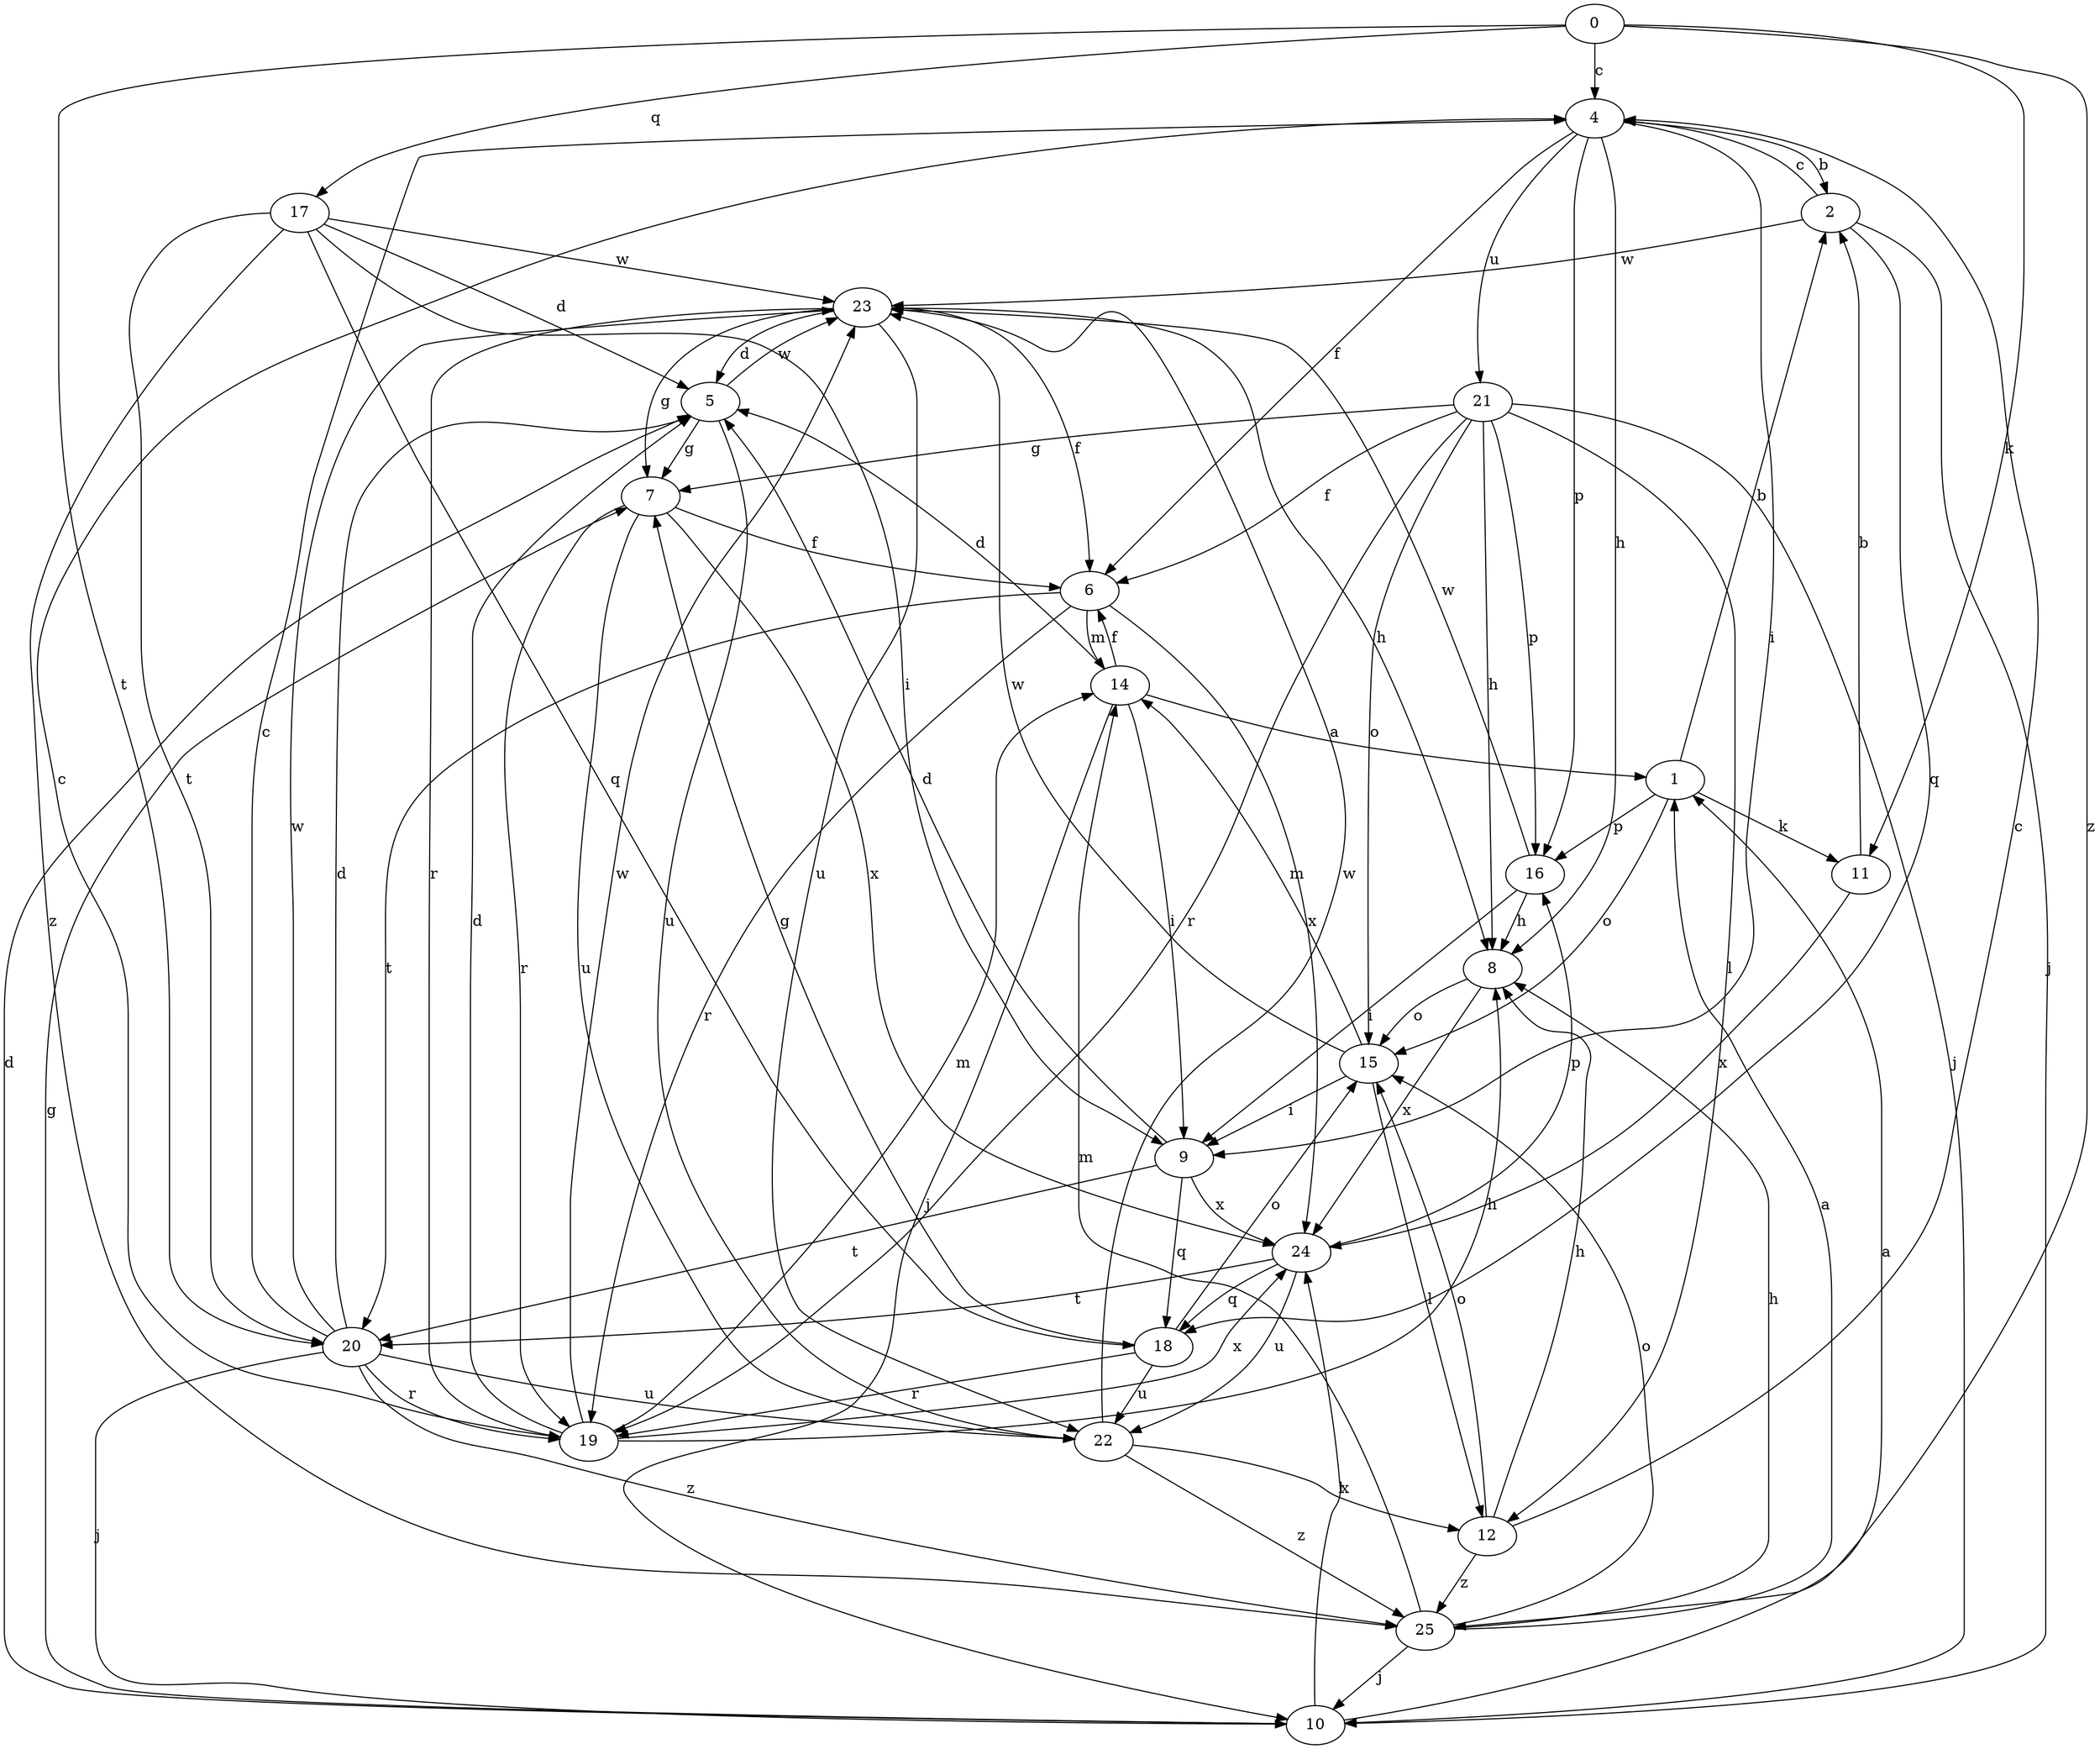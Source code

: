 strict digraph  {
0;
1;
2;
4;
5;
6;
7;
8;
9;
10;
11;
12;
14;
15;
16;
17;
18;
19;
20;
21;
22;
23;
24;
25;
0 -> 4  [label=c];
0 -> 11  [label=k];
0 -> 17  [label=q];
0 -> 20  [label=t];
0 -> 25  [label=z];
1 -> 2  [label=b];
1 -> 11  [label=k];
1 -> 15  [label=o];
1 -> 16  [label=p];
2 -> 4  [label=c];
2 -> 10  [label=j];
2 -> 18  [label=q];
2 -> 23  [label=w];
4 -> 2  [label=b];
4 -> 6  [label=f];
4 -> 8  [label=h];
4 -> 9  [label=i];
4 -> 16  [label=p];
4 -> 21  [label=u];
5 -> 7  [label=g];
5 -> 22  [label=u];
5 -> 23  [label=w];
6 -> 14  [label=m];
6 -> 19  [label=r];
6 -> 20  [label=t];
6 -> 24  [label=x];
7 -> 6  [label=f];
7 -> 19  [label=r];
7 -> 22  [label=u];
7 -> 24  [label=x];
8 -> 15  [label=o];
8 -> 24  [label=x];
9 -> 5  [label=d];
9 -> 18  [label=q];
9 -> 20  [label=t];
9 -> 24  [label=x];
10 -> 1  [label=a];
10 -> 5  [label=d];
10 -> 7  [label=g];
10 -> 24  [label=x];
11 -> 2  [label=b];
11 -> 24  [label=x];
12 -> 4  [label=c];
12 -> 8  [label=h];
12 -> 15  [label=o];
12 -> 25  [label=z];
14 -> 1  [label=a];
14 -> 5  [label=d];
14 -> 6  [label=f];
14 -> 9  [label=i];
14 -> 10  [label=j];
15 -> 9  [label=i];
15 -> 12  [label=l];
15 -> 14  [label=m];
15 -> 23  [label=w];
16 -> 8  [label=h];
16 -> 9  [label=i];
16 -> 23  [label=w];
17 -> 5  [label=d];
17 -> 9  [label=i];
17 -> 18  [label=q];
17 -> 20  [label=t];
17 -> 23  [label=w];
17 -> 25  [label=z];
18 -> 7  [label=g];
18 -> 15  [label=o];
18 -> 19  [label=r];
18 -> 22  [label=u];
19 -> 4  [label=c];
19 -> 5  [label=d];
19 -> 8  [label=h];
19 -> 14  [label=m];
19 -> 23  [label=w];
19 -> 24  [label=x];
20 -> 4  [label=c];
20 -> 5  [label=d];
20 -> 10  [label=j];
20 -> 19  [label=r];
20 -> 22  [label=u];
20 -> 23  [label=w];
20 -> 25  [label=z];
21 -> 6  [label=f];
21 -> 7  [label=g];
21 -> 8  [label=h];
21 -> 10  [label=j];
21 -> 12  [label=l];
21 -> 15  [label=o];
21 -> 16  [label=p];
21 -> 19  [label=r];
22 -> 12  [label=l];
22 -> 23  [label=w];
22 -> 25  [label=z];
23 -> 5  [label=d];
23 -> 6  [label=f];
23 -> 7  [label=g];
23 -> 8  [label=h];
23 -> 19  [label=r];
23 -> 22  [label=u];
24 -> 16  [label=p];
24 -> 18  [label=q];
24 -> 20  [label=t];
24 -> 22  [label=u];
25 -> 1  [label=a];
25 -> 8  [label=h];
25 -> 10  [label=j];
25 -> 14  [label=m];
25 -> 15  [label=o];
}
